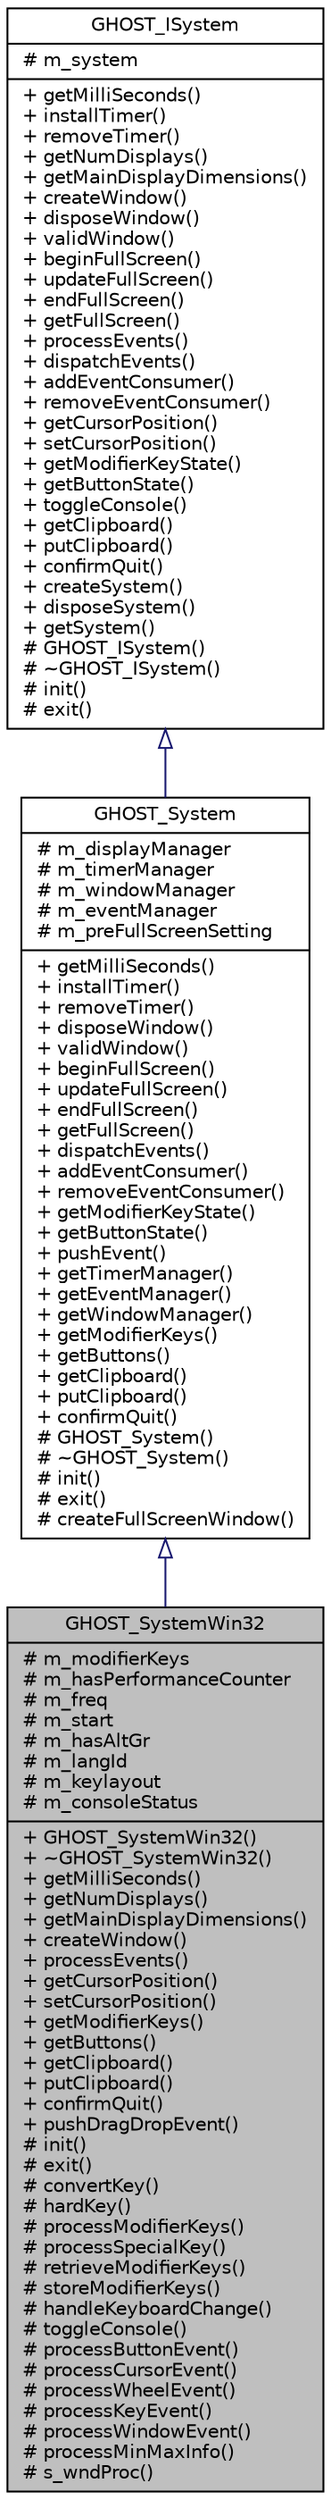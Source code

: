 digraph G
{
  edge [fontname="Helvetica",fontsize="10",labelfontname="Helvetica",labelfontsize="10"];
  node [fontname="Helvetica",fontsize="10",shape=record];
  Node1 [label="{GHOST_SystemWin32\n|# m_modifierKeys\l# m_hasPerformanceCounter\l# m_freq\l# m_start\l# m_hasAltGr\l# m_langId\l# m_keylayout\l# m_consoleStatus\l|+ GHOST_SystemWin32()\l+ ~GHOST_SystemWin32()\l+ getMilliSeconds()\l+ getNumDisplays()\l+ getMainDisplayDimensions()\l+ createWindow()\l+ processEvents()\l+ getCursorPosition()\l+ setCursorPosition()\l+ getModifierKeys()\l+ getButtons()\l+ getClipboard()\l+ putClipboard()\l+ confirmQuit()\l+ pushDragDropEvent()\l# init()\l# exit()\l# convertKey()\l# hardKey()\l# processModifierKeys()\l# processSpecialKey()\l# retrieveModifierKeys()\l# storeModifierKeys()\l# handleKeyboardChange()\l# toggleConsole()\l# processButtonEvent()\l# processCursorEvent()\l# processWheelEvent()\l# processKeyEvent()\l# processWindowEvent()\l# processMinMaxInfo()\l# s_wndProc()\l}",height=0.2,width=0.4,color="black", fillcolor="grey75", style="filled" fontcolor="black"];
  Node2 -> Node1 [dir=back,color="midnightblue",fontsize="10",style="solid",arrowtail="empty",fontname="Helvetica"];
  Node2 [label="{GHOST_System\n|# m_displayManager\l# m_timerManager\l# m_windowManager\l# m_eventManager\l# m_preFullScreenSetting\l|+ getMilliSeconds()\l+ installTimer()\l+ removeTimer()\l+ disposeWindow()\l+ validWindow()\l+ beginFullScreen()\l+ updateFullScreen()\l+ endFullScreen()\l+ getFullScreen()\l+ dispatchEvents()\l+ addEventConsumer()\l+ removeEventConsumer()\l+ getModifierKeyState()\l+ getButtonState()\l+ pushEvent()\l+ getTimerManager()\l+ getEventManager()\l+ getWindowManager()\l+ getModifierKeys()\l+ getButtons()\l+ getClipboard()\l+ putClipboard()\l+ confirmQuit()\l# GHOST_System()\l# ~GHOST_System()\l# init()\l# exit()\l# createFullScreenWindow()\l}",height=0.2,width=0.4,color="black", fillcolor="white", style="filled",URL="$db/d6d/classGHOST__System.html"];
  Node3 -> Node2 [dir=back,color="midnightblue",fontsize="10",style="solid",arrowtail="empty",fontname="Helvetica"];
  Node3 [label="{GHOST_ISystem\n|# m_system\l|+ getMilliSeconds()\l+ installTimer()\l+ removeTimer()\l+ getNumDisplays()\l+ getMainDisplayDimensions()\l+ createWindow()\l+ disposeWindow()\l+ validWindow()\l+ beginFullScreen()\l+ updateFullScreen()\l+ endFullScreen()\l+ getFullScreen()\l+ processEvents()\l+ dispatchEvents()\l+ addEventConsumer()\l+ removeEventConsumer()\l+ getCursorPosition()\l+ setCursorPosition()\l+ getModifierKeyState()\l+ getButtonState()\l+ toggleConsole()\l+ getClipboard()\l+ putClipboard()\l+ confirmQuit()\l+ createSystem()\l+ disposeSystem()\l+ getSystem()\l# GHOST_ISystem()\l# ~GHOST_ISystem()\l# init()\l# exit()\l}",height=0.2,width=0.4,color="black", fillcolor="white", style="filled",URL="$d8/db3/classGHOST__ISystem.html"];
}
